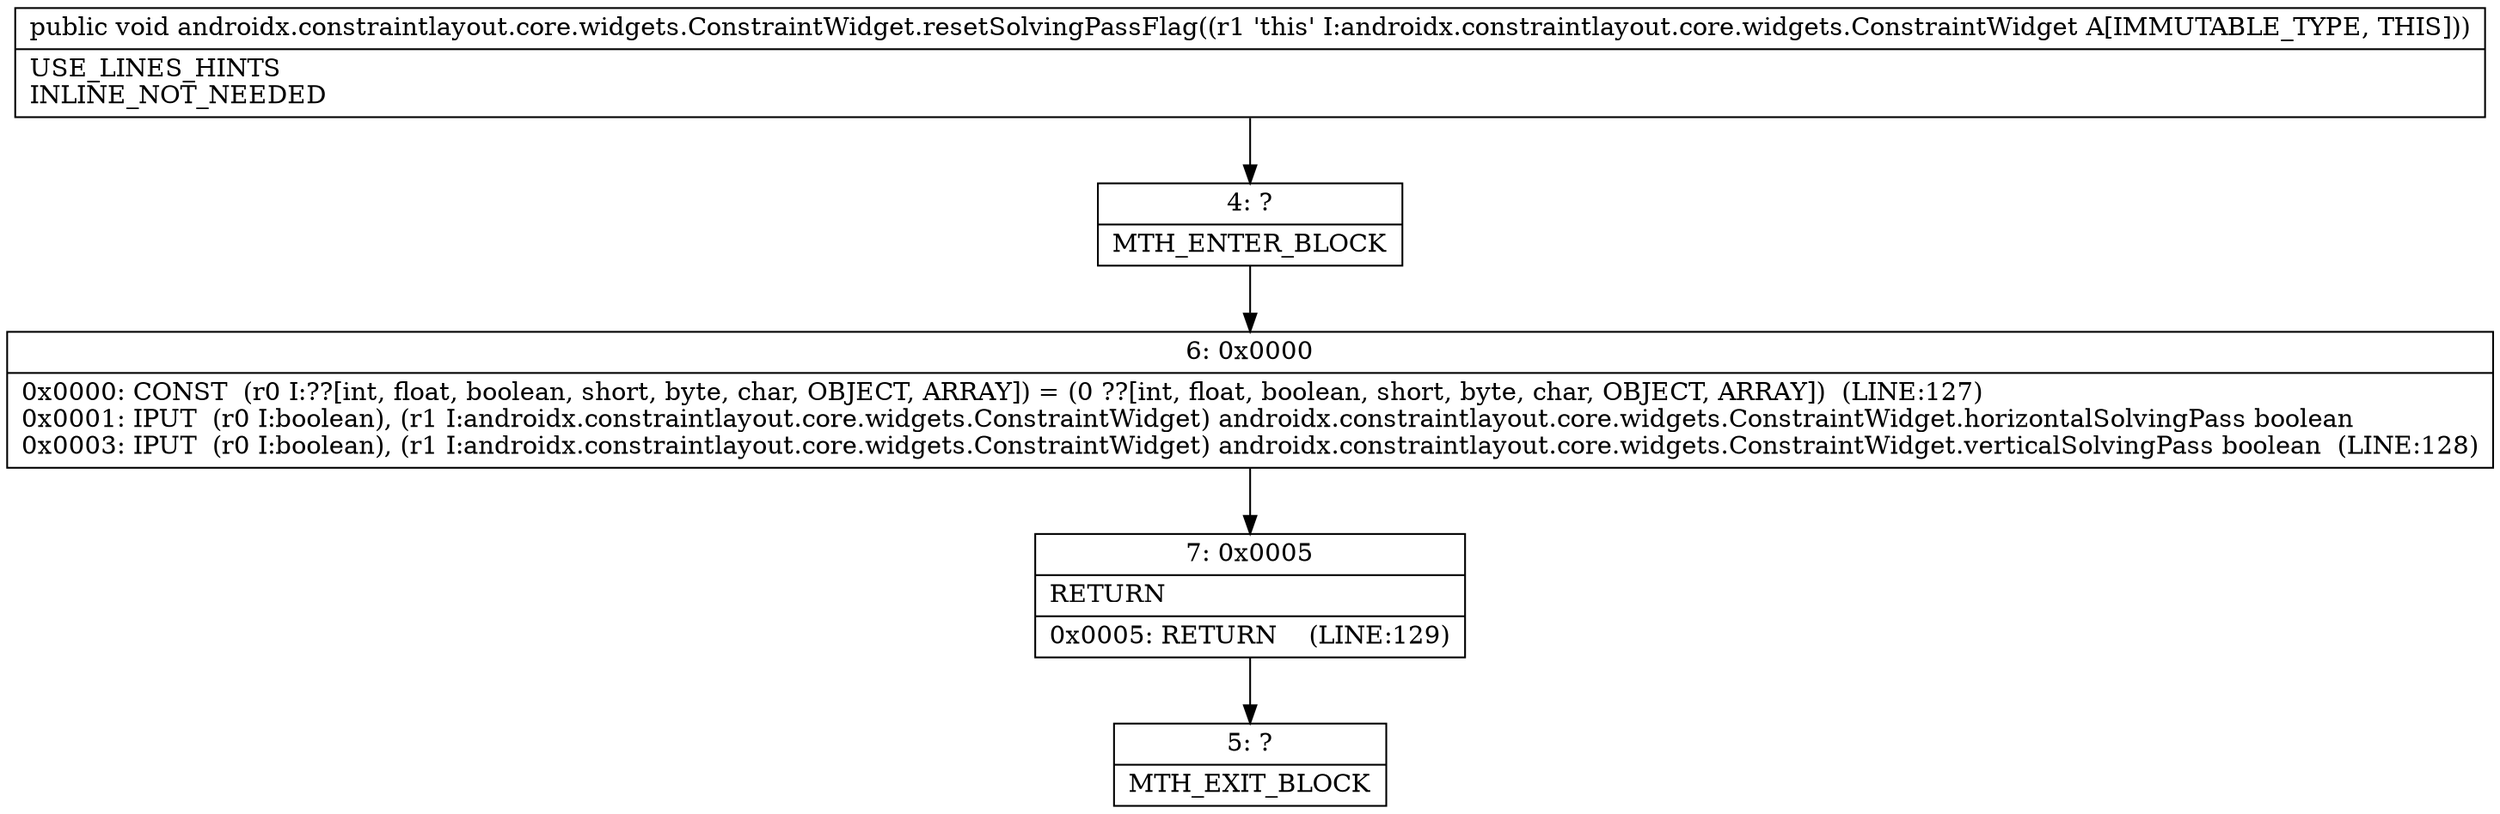 digraph "CFG forandroidx.constraintlayout.core.widgets.ConstraintWidget.resetSolvingPassFlag()V" {
Node_4 [shape=record,label="{4\:\ ?|MTH_ENTER_BLOCK\l}"];
Node_6 [shape=record,label="{6\:\ 0x0000|0x0000: CONST  (r0 I:??[int, float, boolean, short, byte, char, OBJECT, ARRAY]) = (0 ??[int, float, boolean, short, byte, char, OBJECT, ARRAY])  (LINE:127)\l0x0001: IPUT  (r0 I:boolean), (r1 I:androidx.constraintlayout.core.widgets.ConstraintWidget) androidx.constraintlayout.core.widgets.ConstraintWidget.horizontalSolvingPass boolean \l0x0003: IPUT  (r0 I:boolean), (r1 I:androidx.constraintlayout.core.widgets.ConstraintWidget) androidx.constraintlayout.core.widgets.ConstraintWidget.verticalSolvingPass boolean  (LINE:128)\l}"];
Node_7 [shape=record,label="{7\:\ 0x0005|RETURN\l|0x0005: RETURN    (LINE:129)\l}"];
Node_5 [shape=record,label="{5\:\ ?|MTH_EXIT_BLOCK\l}"];
MethodNode[shape=record,label="{public void androidx.constraintlayout.core.widgets.ConstraintWidget.resetSolvingPassFlag((r1 'this' I:androidx.constraintlayout.core.widgets.ConstraintWidget A[IMMUTABLE_TYPE, THIS]))  | USE_LINES_HINTS\lINLINE_NOT_NEEDED\l}"];
MethodNode -> Node_4;Node_4 -> Node_6;
Node_6 -> Node_7;
Node_7 -> Node_5;
}

